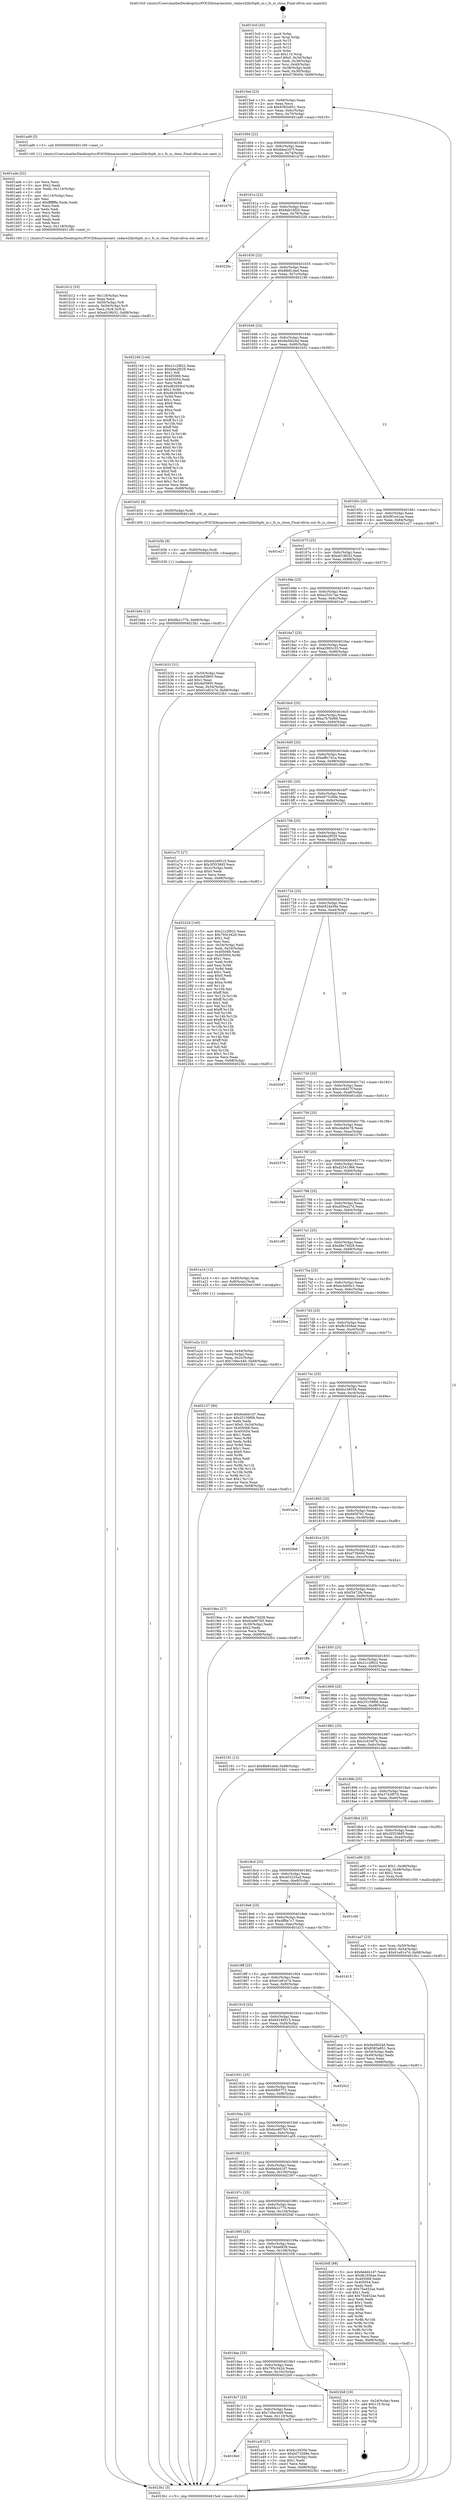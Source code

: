 digraph "0x4015c0" {
  label = "0x4015c0 (/mnt/c/Users/mathe/Desktop/tcc/POCII/binaries/extr_radare2librfspfs_io.c_fs_io_close_Final-ollvm.out::main(0))"
  labelloc = "t"
  node[shape=record]

  Entry [label="",width=0.3,height=0.3,shape=circle,fillcolor=black,style=filled]
  "0x4015ed" [label="{
     0x4015ed [23]\l
     | [instrs]\l
     &nbsp;&nbsp;0x4015ed \<+3\>: mov -0x68(%rbp),%eax\l
     &nbsp;&nbsp;0x4015f0 \<+2\>: mov %eax,%ecx\l
     &nbsp;&nbsp;0x4015f2 \<+6\>: sub $0x8383e951,%ecx\l
     &nbsp;&nbsp;0x4015f8 \<+3\>: mov %eax,-0x6c(%rbp)\l
     &nbsp;&nbsp;0x4015fb \<+3\>: mov %ecx,-0x70(%rbp)\l
     &nbsp;&nbsp;0x4015fe \<+6\>: je 0000000000401ad9 \<main+0x519\>\l
  }"]
  "0x401ad9" [label="{
     0x401ad9 [5]\l
     | [instrs]\l
     &nbsp;&nbsp;0x401ad9 \<+5\>: call 0000000000401160 \<next_i\>\l
     | [calls]\l
     &nbsp;&nbsp;0x401160 \{1\} (/mnt/c/Users/mathe/Desktop/tcc/POCII/binaries/extr_radare2librfspfs_io.c_fs_io_close_Final-ollvm.out::next_i)\l
  }"]
  "0x401604" [label="{
     0x401604 [22]\l
     | [instrs]\l
     &nbsp;&nbsp;0x401604 \<+5\>: jmp 0000000000401609 \<main+0x49\>\l
     &nbsp;&nbsp;0x401609 \<+3\>: mov -0x6c(%rbp),%eax\l
     &nbsp;&nbsp;0x40160c \<+5\>: sub $0x84ee347f,%eax\l
     &nbsp;&nbsp;0x401611 \<+3\>: mov %eax,-0x74(%rbp)\l
     &nbsp;&nbsp;0x401614 \<+6\>: je 0000000000401b70 \<main+0x5b0\>\l
  }"]
  Exit [label="",width=0.3,height=0.3,shape=circle,fillcolor=black,style=filled,peripheries=2]
  "0x401b70" [label="{
     0x401b70\l
  }", style=dashed]
  "0x40161a" [label="{
     0x40161a [22]\l
     | [instrs]\l
     &nbsp;&nbsp;0x40161a \<+5\>: jmp 000000000040161f \<main+0x5f\>\l
     &nbsp;&nbsp;0x40161f \<+3\>: mov -0x6c(%rbp),%eax\l
     &nbsp;&nbsp;0x401622 \<+5\>: sub $0x8ab16f20,%eax\l
     &nbsp;&nbsp;0x401627 \<+3\>: mov %eax,-0x78(%rbp)\l
     &nbsp;&nbsp;0x40162a \<+6\>: je 00000000004022fa \<main+0xd3a\>\l
  }"]
  "0x401b64" [label="{
     0x401b64 [12]\l
     | [instrs]\l
     &nbsp;&nbsp;0x401b64 \<+7\>: movl $0x6fa1c77b,-0x68(%rbp)\l
     &nbsp;&nbsp;0x401b6b \<+5\>: jmp 00000000004023b1 \<main+0xdf1\>\l
  }"]
  "0x4022fa" [label="{
     0x4022fa\l
  }", style=dashed]
  "0x401630" [label="{
     0x401630 [22]\l
     | [instrs]\l
     &nbsp;&nbsp;0x401630 \<+5\>: jmp 0000000000401635 \<main+0x75\>\l
     &nbsp;&nbsp;0x401635 \<+3\>: mov -0x6c(%rbp),%eax\l
     &nbsp;&nbsp;0x401638 \<+5\>: sub $0x8fe81ded,%eax\l
     &nbsp;&nbsp;0x40163d \<+3\>: mov %eax,-0x7c(%rbp)\l
     &nbsp;&nbsp;0x401640 \<+6\>: je 000000000040219d \<main+0xbdd\>\l
  }"]
  "0x401b5b" [label="{
     0x401b5b [9]\l
     | [instrs]\l
     &nbsp;&nbsp;0x401b5b \<+4\>: mov -0x50(%rbp),%rdi\l
     &nbsp;&nbsp;0x401b5f \<+5\>: call 0000000000401030 \<free@plt\>\l
     | [calls]\l
     &nbsp;&nbsp;0x401030 \{1\} (unknown)\l
  }"]
  "0x40219d" [label="{
     0x40219d [144]\l
     | [instrs]\l
     &nbsp;&nbsp;0x40219d \<+5\>: mov $0x21c2f922,%eax\l
     &nbsp;&nbsp;0x4021a2 \<+5\>: mov $0xb6e2f029,%ecx\l
     &nbsp;&nbsp;0x4021a7 \<+2\>: mov $0x1,%dl\l
     &nbsp;&nbsp;0x4021a9 \<+7\>: mov 0x405068,%esi\l
     &nbsp;&nbsp;0x4021b0 \<+7\>: mov 0x405054,%edi\l
     &nbsp;&nbsp;0x4021b7 \<+3\>: mov %esi,%r8d\l
     &nbsp;&nbsp;0x4021ba \<+7\>: add $0xd62659cf,%r8d\l
     &nbsp;&nbsp;0x4021c1 \<+4\>: sub $0x1,%r8d\l
     &nbsp;&nbsp;0x4021c5 \<+7\>: sub $0xd62659cf,%r8d\l
     &nbsp;&nbsp;0x4021cc \<+4\>: imul %r8d,%esi\l
     &nbsp;&nbsp;0x4021d0 \<+3\>: and $0x1,%esi\l
     &nbsp;&nbsp;0x4021d3 \<+3\>: cmp $0x0,%esi\l
     &nbsp;&nbsp;0x4021d6 \<+4\>: sete %r9b\l
     &nbsp;&nbsp;0x4021da \<+3\>: cmp $0xa,%edi\l
     &nbsp;&nbsp;0x4021dd \<+4\>: setl %r10b\l
     &nbsp;&nbsp;0x4021e1 \<+3\>: mov %r9b,%r11b\l
     &nbsp;&nbsp;0x4021e4 \<+4\>: xor $0xff,%r11b\l
     &nbsp;&nbsp;0x4021e8 \<+3\>: mov %r10b,%bl\l
     &nbsp;&nbsp;0x4021eb \<+3\>: xor $0xff,%bl\l
     &nbsp;&nbsp;0x4021ee \<+3\>: xor $0x0,%dl\l
     &nbsp;&nbsp;0x4021f1 \<+3\>: mov %r11b,%r14b\l
     &nbsp;&nbsp;0x4021f4 \<+4\>: and $0x0,%r14b\l
     &nbsp;&nbsp;0x4021f8 \<+3\>: and %dl,%r9b\l
     &nbsp;&nbsp;0x4021fb \<+3\>: mov %bl,%r15b\l
     &nbsp;&nbsp;0x4021fe \<+4\>: and $0x0,%r15b\l
     &nbsp;&nbsp;0x402202 \<+3\>: and %dl,%r10b\l
     &nbsp;&nbsp;0x402205 \<+3\>: or %r9b,%r14b\l
     &nbsp;&nbsp;0x402208 \<+3\>: or %r10b,%r15b\l
     &nbsp;&nbsp;0x40220b \<+3\>: xor %r15b,%r14b\l
     &nbsp;&nbsp;0x40220e \<+3\>: or %bl,%r11b\l
     &nbsp;&nbsp;0x402211 \<+4\>: xor $0xff,%r11b\l
     &nbsp;&nbsp;0x402215 \<+3\>: or $0x0,%dl\l
     &nbsp;&nbsp;0x402218 \<+3\>: and %dl,%r11b\l
     &nbsp;&nbsp;0x40221b \<+3\>: or %r11b,%r14b\l
     &nbsp;&nbsp;0x40221e \<+4\>: test $0x1,%r14b\l
     &nbsp;&nbsp;0x402222 \<+3\>: cmovne %ecx,%eax\l
     &nbsp;&nbsp;0x402225 \<+3\>: mov %eax,-0x68(%rbp)\l
     &nbsp;&nbsp;0x402228 \<+5\>: jmp 00000000004023b1 \<main+0xdf1\>\l
  }"]
  "0x401646" [label="{
     0x401646 [22]\l
     | [instrs]\l
     &nbsp;&nbsp;0x401646 \<+5\>: jmp 000000000040164b \<main+0x8b\>\l
     &nbsp;&nbsp;0x40164b \<+3\>: mov -0x6c(%rbp),%eax\l
     &nbsp;&nbsp;0x40164e \<+5\>: sub $0x9a5fd24d,%eax\l
     &nbsp;&nbsp;0x401653 \<+3\>: mov %eax,-0x80(%rbp)\l
     &nbsp;&nbsp;0x401656 \<+6\>: je 0000000000401b52 \<main+0x592\>\l
  }"]
  "0x401b12" [label="{
     0x401b12 [33]\l
     | [instrs]\l
     &nbsp;&nbsp;0x401b12 \<+6\>: mov -0x118(%rbp),%ecx\l
     &nbsp;&nbsp;0x401b18 \<+3\>: imul %eax,%ecx\l
     &nbsp;&nbsp;0x401b1b \<+4\>: mov -0x50(%rbp),%r8\l
     &nbsp;&nbsp;0x401b1f \<+4\>: movslq -0x54(%rbp),%r9\l
     &nbsp;&nbsp;0x401b23 \<+4\>: mov %ecx,(%r8,%r9,4)\l
     &nbsp;&nbsp;0x401b27 \<+7\>: movl $0xa019fc52,-0x68(%rbp)\l
     &nbsp;&nbsp;0x401b2e \<+5\>: jmp 00000000004023b1 \<main+0xdf1\>\l
  }"]
  "0x401b52" [label="{
     0x401b52 [9]\l
     | [instrs]\l
     &nbsp;&nbsp;0x401b52 \<+4\>: mov -0x50(%rbp),%rdi\l
     &nbsp;&nbsp;0x401b56 \<+5\>: call 0000000000401400 \<fs_io_close\>\l
     | [calls]\l
     &nbsp;&nbsp;0x401400 \{1\} (/mnt/c/Users/mathe/Desktop/tcc/POCII/binaries/extr_radare2librfspfs_io.c_fs_io_close_Final-ollvm.out::fs_io_close)\l
  }"]
  "0x40165c" [label="{
     0x40165c [25]\l
     | [instrs]\l
     &nbsp;&nbsp;0x40165c \<+5\>: jmp 0000000000401661 \<main+0xa1\>\l
     &nbsp;&nbsp;0x401661 \<+3\>: mov -0x6c(%rbp),%eax\l
     &nbsp;&nbsp;0x401664 \<+5\>: sub $0x9f1e41aa,%eax\l
     &nbsp;&nbsp;0x401669 \<+6\>: mov %eax,-0x84(%rbp)\l
     &nbsp;&nbsp;0x40166f \<+6\>: je 0000000000401e27 \<main+0x867\>\l
  }"]
  "0x401ade" [label="{
     0x401ade [52]\l
     | [instrs]\l
     &nbsp;&nbsp;0x401ade \<+2\>: xor %ecx,%ecx\l
     &nbsp;&nbsp;0x401ae0 \<+5\>: mov $0x2,%edx\l
     &nbsp;&nbsp;0x401ae5 \<+6\>: mov %edx,-0x114(%rbp)\l
     &nbsp;&nbsp;0x401aeb \<+1\>: cltd\l
     &nbsp;&nbsp;0x401aec \<+6\>: mov -0x114(%rbp),%esi\l
     &nbsp;&nbsp;0x401af2 \<+2\>: idiv %esi\l
     &nbsp;&nbsp;0x401af4 \<+6\>: imul $0xfffffffe,%edx,%edx\l
     &nbsp;&nbsp;0x401afa \<+2\>: mov %ecx,%edi\l
     &nbsp;&nbsp;0x401afc \<+2\>: sub %edx,%edi\l
     &nbsp;&nbsp;0x401afe \<+2\>: mov %ecx,%edx\l
     &nbsp;&nbsp;0x401b00 \<+3\>: sub $0x1,%edx\l
     &nbsp;&nbsp;0x401b03 \<+2\>: add %edx,%edi\l
     &nbsp;&nbsp;0x401b05 \<+2\>: sub %edi,%ecx\l
     &nbsp;&nbsp;0x401b07 \<+6\>: mov %ecx,-0x118(%rbp)\l
     &nbsp;&nbsp;0x401b0d \<+5\>: call 0000000000401160 \<next_i\>\l
     | [calls]\l
     &nbsp;&nbsp;0x401160 \{1\} (/mnt/c/Users/mathe/Desktop/tcc/POCII/binaries/extr_radare2librfspfs_io.c_fs_io_close_Final-ollvm.out::next_i)\l
  }"]
  "0x401e27" [label="{
     0x401e27\l
  }", style=dashed]
  "0x401675" [label="{
     0x401675 [25]\l
     | [instrs]\l
     &nbsp;&nbsp;0x401675 \<+5\>: jmp 000000000040167a \<main+0xba\>\l
     &nbsp;&nbsp;0x40167a \<+3\>: mov -0x6c(%rbp),%eax\l
     &nbsp;&nbsp;0x40167d \<+5\>: sub $0xa019fc52,%eax\l
     &nbsp;&nbsp;0x401682 \<+6\>: mov %eax,-0x88(%rbp)\l
     &nbsp;&nbsp;0x401688 \<+6\>: je 0000000000401b33 \<main+0x573\>\l
  }"]
  "0x401aa7" [label="{
     0x401aa7 [23]\l
     | [instrs]\l
     &nbsp;&nbsp;0x401aa7 \<+4\>: mov %rax,-0x50(%rbp)\l
     &nbsp;&nbsp;0x401aab \<+7\>: movl $0x0,-0x54(%rbp)\l
     &nbsp;&nbsp;0x401ab2 \<+7\>: movl $0x61e81e7d,-0x68(%rbp)\l
     &nbsp;&nbsp;0x401ab9 \<+5\>: jmp 00000000004023b1 \<main+0xdf1\>\l
  }"]
  "0x401b33" [label="{
     0x401b33 [31]\l
     | [instrs]\l
     &nbsp;&nbsp;0x401b33 \<+3\>: mov -0x54(%rbp),%eax\l
     &nbsp;&nbsp;0x401b36 \<+5\>: sub $0x4ef3905,%eax\l
     &nbsp;&nbsp;0x401b3b \<+3\>: add $0x1,%eax\l
     &nbsp;&nbsp;0x401b3e \<+5\>: add $0x4ef3905,%eax\l
     &nbsp;&nbsp;0x401b43 \<+3\>: mov %eax,-0x54(%rbp)\l
     &nbsp;&nbsp;0x401b46 \<+7\>: movl $0x61e81e7d,-0x68(%rbp)\l
     &nbsp;&nbsp;0x401b4d \<+5\>: jmp 00000000004023b1 \<main+0xdf1\>\l
  }"]
  "0x40168e" [label="{
     0x40168e [25]\l
     | [instrs]\l
     &nbsp;&nbsp;0x40168e \<+5\>: jmp 0000000000401693 \<main+0xd3\>\l
     &nbsp;&nbsp;0x401693 \<+3\>: mov -0x6c(%rbp),%eax\l
     &nbsp;&nbsp;0x401696 \<+5\>: sub $0xa253c7ae,%eax\l
     &nbsp;&nbsp;0x40169b \<+6\>: mov %eax,-0x8c(%rbp)\l
     &nbsp;&nbsp;0x4016a1 \<+6\>: je 0000000000401ec7 \<main+0x907\>\l
  }"]
  "0x4019e0" [label="{
     0x4019e0\l
  }", style=dashed]
  "0x401ec7" [label="{
     0x401ec7\l
  }", style=dashed]
  "0x4016a7" [label="{
     0x4016a7 [25]\l
     | [instrs]\l
     &nbsp;&nbsp;0x4016a7 \<+5\>: jmp 00000000004016ac \<main+0xec\>\l
     &nbsp;&nbsp;0x4016ac \<+3\>: mov -0x6c(%rbp),%eax\l
     &nbsp;&nbsp;0x4016af \<+5\>: sub $0xa2983c35,%eax\l
     &nbsp;&nbsp;0x4016b4 \<+6\>: mov %eax,-0x90(%rbp)\l
     &nbsp;&nbsp;0x4016ba \<+6\>: je 0000000000402306 \<main+0xd46\>\l
  }"]
  "0x401a3f" [label="{
     0x401a3f [27]\l
     | [instrs]\l
     &nbsp;&nbsp;0x401a3f \<+5\>: mov $0xfcc39356,%eax\l
     &nbsp;&nbsp;0x401a44 \<+5\>: mov $0xb073268e,%ecx\l
     &nbsp;&nbsp;0x401a49 \<+3\>: mov -0x2c(%rbp),%edx\l
     &nbsp;&nbsp;0x401a4c \<+3\>: cmp $0x1,%edx\l
     &nbsp;&nbsp;0x401a4f \<+3\>: cmovl %ecx,%eax\l
     &nbsp;&nbsp;0x401a52 \<+3\>: mov %eax,-0x68(%rbp)\l
     &nbsp;&nbsp;0x401a55 \<+5\>: jmp 00000000004023b1 \<main+0xdf1\>\l
  }"]
  "0x402306" [label="{
     0x402306\l
  }", style=dashed]
  "0x4016c0" [label="{
     0x4016c0 [25]\l
     | [instrs]\l
     &nbsp;&nbsp;0x4016c0 \<+5\>: jmp 00000000004016c5 \<main+0x105\>\l
     &nbsp;&nbsp;0x4016c5 \<+3\>: mov -0x6c(%rbp),%eax\l
     &nbsp;&nbsp;0x4016c8 \<+5\>: sub $0xa7b7bd96,%eax\l
     &nbsp;&nbsp;0x4016cd \<+6\>: mov %eax,-0x94(%rbp)\l
     &nbsp;&nbsp;0x4016d3 \<+6\>: je 0000000000401fe8 \<main+0xa28\>\l
  }"]
  "0x4019c7" [label="{
     0x4019c7 [25]\l
     | [instrs]\l
     &nbsp;&nbsp;0x4019c7 \<+5\>: jmp 00000000004019cc \<main+0x40c\>\l
     &nbsp;&nbsp;0x4019cc \<+3\>: mov -0x6c(%rbp),%eax\l
     &nbsp;&nbsp;0x4019cf \<+5\>: sub $0x7c9ec449,%eax\l
     &nbsp;&nbsp;0x4019d4 \<+6\>: mov %eax,-0x110(%rbp)\l
     &nbsp;&nbsp;0x4019da \<+6\>: je 0000000000401a3f \<main+0x47f\>\l
  }"]
  "0x401fe8" [label="{
     0x401fe8\l
  }", style=dashed]
  "0x4016d9" [label="{
     0x4016d9 [25]\l
     | [instrs]\l
     &nbsp;&nbsp;0x4016d9 \<+5\>: jmp 00000000004016de \<main+0x11e\>\l
     &nbsp;&nbsp;0x4016de \<+3\>: mov -0x6c(%rbp),%eax\l
     &nbsp;&nbsp;0x4016e1 \<+5\>: sub $0xaf8c7d1a,%eax\l
     &nbsp;&nbsp;0x4016e6 \<+6\>: mov %eax,-0x98(%rbp)\l
     &nbsp;&nbsp;0x4016ec \<+6\>: je 0000000000401db9 \<main+0x7f9\>\l
  }"]
  "0x4022b9" [label="{
     0x4022b9 [19]\l
     | [instrs]\l
     &nbsp;&nbsp;0x4022b9 \<+3\>: mov -0x24(%rbp),%eax\l
     &nbsp;&nbsp;0x4022bc \<+7\>: add $0x110,%rsp\l
     &nbsp;&nbsp;0x4022c3 \<+1\>: pop %rbx\l
     &nbsp;&nbsp;0x4022c4 \<+2\>: pop %r12\l
     &nbsp;&nbsp;0x4022c6 \<+2\>: pop %r14\l
     &nbsp;&nbsp;0x4022c8 \<+2\>: pop %r15\l
     &nbsp;&nbsp;0x4022ca \<+1\>: pop %rbp\l
     &nbsp;&nbsp;0x4022cb \<+1\>: ret\l
  }"]
  "0x401db9" [label="{
     0x401db9\l
  }", style=dashed]
  "0x4016f2" [label="{
     0x4016f2 [25]\l
     | [instrs]\l
     &nbsp;&nbsp;0x4016f2 \<+5\>: jmp 00000000004016f7 \<main+0x137\>\l
     &nbsp;&nbsp;0x4016f7 \<+3\>: mov -0x6c(%rbp),%eax\l
     &nbsp;&nbsp;0x4016fa \<+5\>: sub $0xb073268e,%eax\l
     &nbsp;&nbsp;0x4016ff \<+6\>: mov %eax,-0x9c(%rbp)\l
     &nbsp;&nbsp;0x401705 \<+6\>: je 0000000000401a75 \<main+0x4b5\>\l
  }"]
  "0x4019ae" [label="{
     0x4019ae [25]\l
     | [instrs]\l
     &nbsp;&nbsp;0x4019ae \<+5\>: jmp 00000000004019b3 \<main+0x3f3\>\l
     &nbsp;&nbsp;0x4019b3 \<+3\>: mov -0x6c(%rbp),%eax\l
     &nbsp;&nbsp;0x4019b6 \<+5\>: sub $0x795c342d,%eax\l
     &nbsp;&nbsp;0x4019bb \<+6\>: mov %eax,-0x10c(%rbp)\l
     &nbsp;&nbsp;0x4019c1 \<+6\>: je 00000000004022b9 \<main+0xcf9\>\l
  }"]
  "0x401a75" [label="{
     0x401a75 [27]\l
     | [instrs]\l
     &nbsp;&nbsp;0x401a75 \<+5\>: mov $0x64249515,%eax\l
     &nbsp;&nbsp;0x401a7a \<+5\>: mov $0x3f3538d5,%ecx\l
     &nbsp;&nbsp;0x401a7f \<+3\>: mov -0x2c(%rbp),%edx\l
     &nbsp;&nbsp;0x401a82 \<+3\>: cmp $0x0,%edx\l
     &nbsp;&nbsp;0x401a85 \<+3\>: cmove %ecx,%eax\l
     &nbsp;&nbsp;0x401a88 \<+3\>: mov %eax,-0x68(%rbp)\l
     &nbsp;&nbsp;0x401a8b \<+5\>: jmp 00000000004023b1 \<main+0xdf1\>\l
  }"]
  "0x40170b" [label="{
     0x40170b [25]\l
     | [instrs]\l
     &nbsp;&nbsp;0x40170b \<+5\>: jmp 0000000000401710 \<main+0x150\>\l
     &nbsp;&nbsp;0x401710 \<+3\>: mov -0x6c(%rbp),%eax\l
     &nbsp;&nbsp;0x401713 \<+5\>: sub $0xb6e2f029,%eax\l
     &nbsp;&nbsp;0x401718 \<+6\>: mov %eax,-0xa0(%rbp)\l
     &nbsp;&nbsp;0x40171e \<+6\>: je 000000000040222d \<main+0xc6d\>\l
  }"]
  "0x402358" [label="{
     0x402358\l
  }", style=dashed]
  "0x40222d" [label="{
     0x40222d [140]\l
     | [instrs]\l
     &nbsp;&nbsp;0x40222d \<+5\>: mov $0x21c2f922,%eax\l
     &nbsp;&nbsp;0x402232 \<+5\>: mov $0x795c342d,%ecx\l
     &nbsp;&nbsp;0x402237 \<+2\>: mov $0x1,%dl\l
     &nbsp;&nbsp;0x402239 \<+2\>: xor %esi,%esi\l
     &nbsp;&nbsp;0x40223b \<+3\>: mov -0x34(%rbp),%edi\l
     &nbsp;&nbsp;0x40223e \<+3\>: mov %edi,-0x24(%rbp)\l
     &nbsp;&nbsp;0x402241 \<+7\>: mov 0x405068,%edi\l
     &nbsp;&nbsp;0x402248 \<+8\>: mov 0x405054,%r8d\l
     &nbsp;&nbsp;0x402250 \<+3\>: sub $0x1,%esi\l
     &nbsp;&nbsp;0x402253 \<+3\>: mov %edi,%r9d\l
     &nbsp;&nbsp;0x402256 \<+3\>: add %esi,%r9d\l
     &nbsp;&nbsp;0x402259 \<+4\>: imul %r9d,%edi\l
     &nbsp;&nbsp;0x40225d \<+3\>: and $0x1,%edi\l
     &nbsp;&nbsp;0x402260 \<+3\>: cmp $0x0,%edi\l
     &nbsp;&nbsp;0x402263 \<+4\>: sete %r10b\l
     &nbsp;&nbsp;0x402267 \<+4\>: cmp $0xa,%r8d\l
     &nbsp;&nbsp;0x40226b \<+4\>: setl %r11b\l
     &nbsp;&nbsp;0x40226f \<+3\>: mov %r10b,%bl\l
     &nbsp;&nbsp;0x402272 \<+3\>: xor $0xff,%bl\l
     &nbsp;&nbsp;0x402275 \<+3\>: mov %r11b,%r14b\l
     &nbsp;&nbsp;0x402278 \<+4\>: xor $0xff,%r14b\l
     &nbsp;&nbsp;0x40227c \<+3\>: xor $0x1,%dl\l
     &nbsp;&nbsp;0x40227f \<+3\>: mov %bl,%r15b\l
     &nbsp;&nbsp;0x402282 \<+4\>: and $0xff,%r15b\l
     &nbsp;&nbsp;0x402286 \<+3\>: and %dl,%r10b\l
     &nbsp;&nbsp;0x402289 \<+3\>: mov %r14b,%r12b\l
     &nbsp;&nbsp;0x40228c \<+4\>: and $0xff,%r12b\l
     &nbsp;&nbsp;0x402290 \<+3\>: and %dl,%r11b\l
     &nbsp;&nbsp;0x402293 \<+3\>: or %r10b,%r15b\l
     &nbsp;&nbsp;0x402296 \<+3\>: or %r11b,%r12b\l
     &nbsp;&nbsp;0x402299 \<+3\>: xor %r12b,%r15b\l
     &nbsp;&nbsp;0x40229c \<+3\>: or %r14b,%bl\l
     &nbsp;&nbsp;0x40229f \<+3\>: xor $0xff,%bl\l
     &nbsp;&nbsp;0x4022a2 \<+3\>: or $0x1,%dl\l
     &nbsp;&nbsp;0x4022a5 \<+2\>: and %dl,%bl\l
     &nbsp;&nbsp;0x4022a7 \<+3\>: or %bl,%r15b\l
     &nbsp;&nbsp;0x4022aa \<+4\>: test $0x1,%r15b\l
     &nbsp;&nbsp;0x4022ae \<+3\>: cmovne %ecx,%eax\l
     &nbsp;&nbsp;0x4022b1 \<+3\>: mov %eax,-0x68(%rbp)\l
     &nbsp;&nbsp;0x4022b4 \<+5\>: jmp 00000000004023b1 \<main+0xdf1\>\l
  }"]
  "0x401724" [label="{
     0x401724 [25]\l
     | [instrs]\l
     &nbsp;&nbsp;0x401724 \<+5\>: jmp 0000000000401729 \<main+0x169\>\l
     &nbsp;&nbsp;0x401729 \<+3\>: mov -0x6c(%rbp),%eax\l
     &nbsp;&nbsp;0x40172c \<+5\>: sub $0xb924a59a,%eax\l
     &nbsp;&nbsp;0x401731 \<+6\>: mov %eax,-0xa4(%rbp)\l
     &nbsp;&nbsp;0x401737 \<+6\>: je 0000000000402047 \<main+0xa87\>\l
  }"]
  "0x401995" [label="{
     0x401995 [25]\l
     | [instrs]\l
     &nbsp;&nbsp;0x401995 \<+5\>: jmp 000000000040199a \<main+0x3da\>\l
     &nbsp;&nbsp;0x40199a \<+3\>: mov -0x6c(%rbp),%eax\l
     &nbsp;&nbsp;0x40199d \<+5\>: sub $0x740a6839,%eax\l
     &nbsp;&nbsp;0x4019a2 \<+6\>: mov %eax,-0x108(%rbp)\l
     &nbsp;&nbsp;0x4019a8 \<+6\>: je 0000000000402358 \<main+0xd98\>\l
  }"]
  "0x402047" [label="{
     0x402047\l
  }", style=dashed]
  "0x40173d" [label="{
     0x40173d [25]\l
     | [instrs]\l
     &nbsp;&nbsp;0x40173d \<+5\>: jmp 0000000000401742 \<main+0x182\>\l
     &nbsp;&nbsp;0x401742 \<+3\>: mov -0x6c(%rbp),%eax\l
     &nbsp;&nbsp;0x401745 \<+5\>: sub $0xccc6d27f,%eax\l
     &nbsp;&nbsp;0x40174a \<+6\>: mov %eax,-0xa8(%rbp)\l
     &nbsp;&nbsp;0x401750 \<+6\>: je 0000000000401dd4 \<main+0x814\>\l
  }"]
  "0x4020df" [label="{
     0x4020df [88]\l
     | [instrs]\l
     &nbsp;&nbsp;0x4020df \<+5\>: mov $0x6edd41d7,%eax\l
     &nbsp;&nbsp;0x4020e4 \<+5\>: mov $0xfb1656ae,%ecx\l
     &nbsp;&nbsp;0x4020e9 \<+7\>: mov 0x405068,%edx\l
     &nbsp;&nbsp;0x4020f0 \<+7\>: mov 0x405054,%esi\l
     &nbsp;&nbsp;0x4020f7 \<+2\>: mov %edx,%edi\l
     &nbsp;&nbsp;0x4020f9 \<+6\>: sub $0x75e452ae,%edi\l
     &nbsp;&nbsp;0x4020ff \<+3\>: sub $0x1,%edi\l
     &nbsp;&nbsp;0x402102 \<+6\>: add $0x75e452ae,%edi\l
     &nbsp;&nbsp;0x402108 \<+3\>: imul %edi,%edx\l
     &nbsp;&nbsp;0x40210b \<+3\>: and $0x1,%edx\l
     &nbsp;&nbsp;0x40210e \<+3\>: cmp $0x0,%edx\l
     &nbsp;&nbsp;0x402111 \<+4\>: sete %r8b\l
     &nbsp;&nbsp;0x402115 \<+3\>: cmp $0xa,%esi\l
     &nbsp;&nbsp;0x402118 \<+4\>: setl %r9b\l
     &nbsp;&nbsp;0x40211c \<+3\>: mov %r8b,%r10b\l
     &nbsp;&nbsp;0x40211f \<+3\>: and %r9b,%r10b\l
     &nbsp;&nbsp;0x402122 \<+3\>: xor %r9b,%r8b\l
     &nbsp;&nbsp;0x402125 \<+3\>: or %r8b,%r10b\l
     &nbsp;&nbsp;0x402128 \<+4\>: test $0x1,%r10b\l
     &nbsp;&nbsp;0x40212c \<+3\>: cmovne %ecx,%eax\l
     &nbsp;&nbsp;0x40212f \<+3\>: mov %eax,-0x68(%rbp)\l
     &nbsp;&nbsp;0x402132 \<+5\>: jmp 00000000004023b1 \<main+0xdf1\>\l
  }"]
  "0x401dd4" [label="{
     0x401dd4\l
  }", style=dashed]
  "0x401756" [label="{
     0x401756 [25]\l
     | [instrs]\l
     &nbsp;&nbsp;0x401756 \<+5\>: jmp 000000000040175b \<main+0x19b\>\l
     &nbsp;&nbsp;0x40175b \<+3\>: mov -0x6c(%rbp),%eax\l
     &nbsp;&nbsp;0x40175e \<+5\>: sub $0xcda84c78,%eax\l
     &nbsp;&nbsp;0x401763 \<+6\>: mov %eax,-0xac(%rbp)\l
     &nbsp;&nbsp;0x401769 \<+6\>: je 0000000000402379 \<main+0xdb9\>\l
  }"]
  "0x40197c" [label="{
     0x40197c [25]\l
     | [instrs]\l
     &nbsp;&nbsp;0x40197c \<+5\>: jmp 0000000000401981 \<main+0x3c1\>\l
     &nbsp;&nbsp;0x401981 \<+3\>: mov -0x6c(%rbp),%eax\l
     &nbsp;&nbsp;0x401984 \<+5\>: sub $0x6fa1c77b,%eax\l
     &nbsp;&nbsp;0x401989 \<+6\>: mov %eax,-0x104(%rbp)\l
     &nbsp;&nbsp;0x40198f \<+6\>: je 00000000004020df \<main+0xb1f\>\l
  }"]
  "0x402379" [label="{
     0x402379\l
  }", style=dashed]
  "0x40176f" [label="{
     0x40176f [25]\l
     | [instrs]\l
     &nbsp;&nbsp;0x40176f \<+5\>: jmp 0000000000401774 \<main+0x1b4\>\l
     &nbsp;&nbsp;0x401774 \<+3\>: mov -0x6c(%rbp),%eax\l
     &nbsp;&nbsp;0x401777 \<+5\>: sub $0xd2541966,%eax\l
     &nbsp;&nbsp;0x40177c \<+6\>: mov %eax,-0xb0(%rbp)\l
     &nbsp;&nbsp;0x401782 \<+6\>: je 0000000000401f4d \<main+0x98d\>\l
  }"]
  "0x402397" [label="{
     0x402397\l
  }", style=dashed]
  "0x401f4d" [label="{
     0x401f4d\l
  }", style=dashed]
  "0x401788" [label="{
     0x401788 [25]\l
     | [instrs]\l
     &nbsp;&nbsp;0x401788 \<+5\>: jmp 000000000040178d \<main+0x1cd\>\l
     &nbsp;&nbsp;0x40178d \<+3\>: mov -0x6c(%rbp),%eax\l
     &nbsp;&nbsp;0x401790 \<+5\>: sub $0xd50ea27d,%eax\l
     &nbsp;&nbsp;0x401795 \<+6\>: mov %eax,-0xb4(%rbp)\l
     &nbsp;&nbsp;0x40179b \<+6\>: je 0000000000401c85 \<main+0x6c5\>\l
  }"]
  "0x401963" [label="{
     0x401963 [25]\l
     | [instrs]\l
     &nbsp;&nbsp;0x401963 \<+5\>: jmp 0000000000401968 \<main+0x3a8\>\l
     &nbsp;&nbsp;0x401968 \<+3\>: mov -0x6c(%rbp),%eax\l
     &nbsp;&nbsp;0x40196b \<+5\>: sub $0x6edd41d7,%eax\l
     &nbsp;&nbsp;0x401970 \<+6\>: mov %eax,-0x100(%rbp)\l
     &nbsp;&nbsp;0x401976 \<+6\>: je 0000000000402397 \<main+0xdd7\>\l
  }"]
  "0x401c85" [label="{
     0x401c85\l
  }", style=dashed]
  "0x4017a1" [label="{
     0x4017a1 [25]\l
     | [instrs]\l
     &nbsp;&nbsp;0x4017a1 \<+5\>: jmp 00000000004017a6 \<main+0x1e6\>\l
     &nbsp;&nbsp;0x4017a6 \<+3\>: mov -0x6c(%rbp),%eax\l
     &nbsp;&nbsp;0x4017a9 \<+5\>: sub $0xd9e73d28,%eax\l
     &nbsp;&nbsp;0x4017ae \<+6\>: mov %eax,-0xb8(%rbp)\l
     &nbsp;&nbsp;0x4017b4 \<+6\>: je 0000000000401a1d \<main+0x45d\>\l
  }"]
  "0x401a05" [label="{
     0x401a05\l
  }", style=dashed]
  "0x401a1d" [label="{
     0x401a1d [13]\l
     | [instrs]\l
     &nbsp;&nbsp;0x401a1d \<+4\>: mov -0x40(%rbp),%rax\l
     &nbsp;&nbsp;0x401a21 \<+4\>: mov 0x8(%rax),%rdi\l
     &nbsp;&nbsp;0x401a25 \<+5\>: call 0000000000401060 \<atoi@plt\>\l
     | [calls]\l
     &nbsp;&nbsp;0x401060 \{1\} (unknown)\l
  }"]
  "0x4017ba" [label="{
     0x4017ba [25]\l
     | [instrs]\l
     &nbsp;&nbsp;0x4017ba \<+5\>: jmp 00000000004017bf \<main+0x1ff\>\l
     &nbsp;&nbsp;0x4017bf \<+3\>: mov -0x6c(%rbp),%eax\l
     &nbsp;&nbsp;0x4017c2 \<+5\>: sub $0xec4d00c1,%eax\l
     &nbsp;&nbsp;0x4017c7 \<+6\>: mov %eax,-0xbc(%rbp)\l
     &nbsp;&nbsp;0x4017cd \<+6\>: je 00000000004020ce \<main+0xb0e\>\l
  }"]
  "0x40194a" [label="{
     0x40194a [25]\l
     | [instrs]\l
     &nbsp;&nbsp;0x40194a \<+5\>: jmp 000000000040194f \<main+0x38f\>\l
     &nbsp;&nbsp;0x40194f \<+3\>: mov -0x6c(%rbp),%eax\l
     &nbsp;&nbsp;0x401952 \<+5\>: sub $0x6ca907b5,%eax\l
     &nbsp;&nbsp;0x401957 \<+6\>: mov %eax,-0xfc(%rbp)\l
     &nbsp;&nbsp;0x40195d \<+6\>: je 0000000000401a05 \<main+0x445\>\l
  }"]
  "0x4020ce" [label="{
     0x4020ce\l
  }", style=dashed]
  "0x4017d3" [label="{
     0x4017d3 [25]\l
     | [instrs]\l
     &nbsp;&nbsp;0x4017d3 \<+5\>: jmp 00000000004017d8 \<main+0x218\>\l
     &nbsp;&nbsp;0x4017d8 \<+3\>: mov -0x6c(%rbp),%eax\l
     &nbsp;&nbsp;0x4017db \<+5\>: sub $0xfb1656ae,%eax\l
     &nbsp;&nbsp;0x4017e0 \<+6\>: mov %eax,-0xc0(%rbp)\l
     &nbsp;&nbsp;0x4017e6 \<+6\>: je 0000000000402137 \<main+0xb77\>\l
  }"]
  "0x4022cc" [label="{
     0x4022cc\l
  }", style=dashed]
  "0x402137" [label="{
     0x402137 [90]\l
     | [instrs]\l
     &nbsp;&nbsp;0x402137 \<+5\>: mov $0x6edd41d7,%eax\l
     &nbsp;&nbsp;0x40213c \<+5\>: mov $0x25159f06,%ecx\l
     &nbsp;&nbsp;0x402141 \<+2\>: xor %edx,%edx\l
     &nbsp;&nbsp;0x402143 \<+7\>: movl $0x0,-0x34(%rbp)\l
     &nbsp;&nbsp;0x40214a \<+7\>: mov 0x405068,%esi\l
     &nbsp;&nbsp;0x402151 \<+7\>: mov 0x405054,%edi\l
     &nbsp;&nbsp;0x402158 \<+3\>: sub $0x1,%edx\l
     &nbsp;&nbsp;0x40215b \<+3\>: mov %esi,%r8d\l
     &nbsp;&nbsp;0x40215e \<+3\>: add %edx,%r8d\l
     &nbsp;&nbsp;0x402161 \<+4\>: imul %r8d,%esi\l
     &nbsp;&nbsp;0x402165 \<+3\>: and $0x1,%esi\l
     &nbsp;&nbsp;0x402168 \<+3\>: cmp $0x0,%esi\l
     &nbsp;&nbsp;0x40216b \<+4\>: sete %r9b\l
     &nbsp;&nbsp;0x40216f \<+3\>: cmp $0xa,%edi\l
     &nbsp;&nbsp;0x402172 \<+4\>: setl %r10b\l
     &nbsp;&nbsp;0x402176 \<+3\>: mov %r9b,%r11b\l
     &nbsp;&nbsp;0x402179 \<+3\>: and %r10b,%r11b\l
     &nbsp;&nbsp;0x40217c \<+3\>: xor %r10b,%r9b\l
     &nbsp;&nbsp;0x40217f \<+3\>: or %r9b,%r11b\l
     &nbsp;&nbsp;0x402182 \<+4\>: test $0x1,%r11b\l
     &nbsp;&nbsp;0x402186 \<+3\>: cmovne %ecx,%eax\l
     &nbsp;&nbsp;0x402189 \<+3\>: mov %eax,-0x68(%rbp)\l
     &nbsp;&nbsp;0x40218c \<+5\>: jmp 00000000004023b1 \<main+0xdf1\>\l
  }"]
  "0x4017ec" [label="{
     0x4017ec [25]\l
     | [instrs]\l
     &nbsp;&nbsp;0x4017ec \<+5\>: jmp 00000000004017f1 \<main+0x231\>\l
     &nbsp;&nbsp;0x4017f1 \<+3\>: mov -0x6c(%rbp),%eax\l
     &nbsp;&nbsp;0x4017f4 \<+5\>: sub $0xfcc39356,%eax\l
     &nbsp;&nbsp;0x4017f9 \<+6\>: mov %eax,-0xc4(%rbp)\l
     &nbsp;&nbsp;0x4017ff \<+6\>: je 0000000000401a5a \<main+0x49a\>\l
  }"]
  "0x401931" [label="{
     0x401931 [25]\l
     | [instrs]\l
     &nbsp;&nbsp;0x401931 \<+5\>: jmp 0000000000401936 \<main+0x376\>\l
     &nbsp;&nbsp;0x401936 \<+3\>: mov -0x6c(%rbp),%eax\l
     &nbsp;&nbsp;0x401939 \<+5\>: sub $0x64f95772,%eax\l
     &nbsp;&nbsp;0x40193e \<+6\>: mov %eax,-0xf8(%rbp)\l
     &nbsp;&nbsp;0x401944 \<+6\>: je 00000000004022cc \<main+0xd0c\>\l
  }"]
  "0x401a5a" [label="{
     0x401a5a\l
  }", style=dashed]
  "0x401805" [label="{
     0x401805 [25]\l
     | [instrs]\l
     &nbsp;&nbsp;0x401805 \<+5\>: jmp 000000000040180a \<main+0x24a\>\l
     &nbsp;&nbsp;0x40180a \<+3\>: mov -0x6c(%rbp),%eax\l
     &nbsp;&nbsp;0x40180d \<+5\>: sub $0x665f781,%eax\l
     &nbsp;&nbsp;0x401812 \<+6\>: mov %eax,-0xc8(%rbp)\l
     &nbsp;&nbsp;0x401818 \<+6\>: je 00000000004020b6 \<main+0xaf6\>\l
  }"]
  "0x4020c2" [label="{
     0x4020c2\l
  }", style=dashed]
  "0x4020b6" [label="{
     0x4020b6\l
  }", style=dashed]
  "0x40181e" [label="{
     0x40181e [25]\l
     | [instrs]\l
     &nbsp;&nbsp;0x40181e \<+5\>: jmp 0000000000401823 \<main+0x263\>\l
     &nbsp;&nbsp;0x401823 \<+3\>: mov -0x6c(%rbp),%eax\l
     &nbsp;&nbsp;0x401826 \<+5\>: sub $0xd736404,%eax\l
     &nbsp;&nbsp;0x40182b \<+6\>: mov %eax,-0xcc(%rbp)\l
     &nbsp;&nbsp;0x401831 \<+6\>: je 00000000004019ea \<main+0x42a\>\l
  }"]
  "0x401918" [label="{
     0x401918 [25]\l
     | [instrs]\l
     &nbsp;&nbsp;0x401918 \<+5\>: jmp 000000000040191d \<main+0x35d\>\l
     &nbsp;&nbsp;0x40191d \<+3\>: mov -0x6c(%rbp),%eax\l
     &nbsp;&nbsp;0x401920 \<+5\>: sub $0x64249515,%eax\l
     &nbsp;&nbsp;0x401925 \<+6\>: mov %eax,-0xf4(%rbp)\l
     &nbsp;&nbsp;0x40192b \<+6\>: je 00000000004020c2 \<main+0xb02\>\l
  }"]
  "0x4019ea" [label="{
     0x4019ea [27]\l
     | [instrs]\l
     &nbsp;&nbsp;0x4019ea \<+5\>: mov $0xd9e73d28,%eax\l
     &nbsp;&nbsp;0x4019ef \<+5\>: mov $0x6ca907b5,%ecx\l
     &nbsp;&nbsp;0x4019f4 \<+3\>: mov -0x30(%rbp),%edx\l
     &nbsp;&nbsp;0x4019f7 \<+3\>: cmp $0x2,%edx\l
     &nbsp;&nbsp;0x4019fa \<+3\>: cmovne %ecx,%eax\l
     &nbsp;&nbsp;0x4019fd \<+3\>: mov %eax,-0x68(%rbp)\l
     &nbsp;&nbsp;0x401a00 \<+5\>: jmp 00000000004023b1 \<main+0xdf1\>\l
  }"]
  "0x401837" [label="{
     0x401837 [25]\l
     | [instrs]\l
     &nbsp;&nbsp;0x401837 \<+5\>: jmp 000000000040183c \<main+0x27c\>\l
     &nbsp;&nbsp;0x40183c \<+3\>: mov -0x6c(%rbp),%eax\l
     &nbsp;&nbsp;0x40183f \<+5\>: sub $0xf3472fe,%eax\l
     &nbsp;&nbsp;0x401844 \<+6\>: mov %eax,-0xd0(%rbp)\l
     &nbsp;&nbsp;0x40184a \<+6\>: je 0000000000401ff4 \<main+0xa34\>\l
  }"]
  "0x4023b1" [label="{
     0x4023b1 [5]\l
     | [instrs]\l
     &nbsp;&nbsp;0x4023b1 \<+5\>: jmp 00000000004015ed \<main+0x2d\>\l
  }"]
  "0x4015c0" [label="{
     0x4015c0 [45]\l
     | [instrs]\l
     &nbsp;&nbsp;0x4015c0 \<+1\>: push %rbp\l
     &nbsp;&nbsp;0x4015c1 \<+3\>: mov %rsp,%rbp\l
     &nbsp;&nbsp;0x4015c4 \<+2\>: push %r15\l
     &nbsp;&nbsp;0x4015c6 \<+2\>: push %r14\l
     &nbsp;&nbsp;0x4015c8 \<+2\>: push %r12\l
     &nbsp;&nbsp;0x4015ca \<+1\>: push %rbx\l
     &nbsp;&nbsp;0x4015cb \<+7\>: sub $0x110,%rsp\l
     &nbsp;&nbsp;0x4015d2 \<+7\>: movl $0x0,-0x34(%rbp)\l
     &nbsp;&nbsp;0x4015d9 \<+3\>: mov %edi,-0x38(%rbp)\l
     &nbsp;&nbsp;0x4015dc \<+4\>: mov %rsi,-0x40(%rbp)\l
     &nbsp;&nbsp;0x4015e0 \<+3\>: mov -0x38(%rbp),%edi\l
     &nbsp;&nbsp;0x4015e3 \<+3\>: mov %edi,-0x30(%rbp)\l
     &nbsp;&nbsp;0x4015e6 \<+7\>: movl $0xd736404,-0x68(%rbp)\l
  }"]
  "0x401a2a" [label="{
     0x401a2a [21]\l
     | [instrs]\l
     &nbsp;&nbsp;0x401a2a \<+3\>: mov %eax,-0x44(%rbp)\l
     &nbsp;&nbsp;0x401a2d \<+3\>: mov -0x44(%rbp),%eax\l
     &nbsp;&nbsp;0x401a30 \<+3\>: mov %eax,-0x2c(%rbp)\l
     &nbsp;&nbsp;0x401a33 \<+7\>: movl $0x7c9ec449,-0x68(%rbp)\l
     &nbsp;&nbsp;0x401a3a \<+5\>: jmp 00000000004023b1 \<main+0xdf1\>\l
  }"]
  "0x401abe" [label="{
     0x401abe [27]\l
     | [instrs]\l
     &nbsp;&nbsp;0x401abe \<+5\>: mov $0x9a5fd24d,%eax\l
     &nbsp;&nbsp;0x401ac3 \<+5\>: mov $0x8383e951,%ecx\l
     &nbsp;&nbsp;0x401ac8 \<+3\>: mov -0x54(%rbp),%edx\l
     &nbsp;&nbsp;0x401acb \<+3\>: cmp -0x48(%rbp),%edx\l
     &nbsp;&nbsp;0x401ace \<+3\>: cmovl %ecx,%eax\l
     &nbsp;&nbsp;0x401ad1 \<+3\>: mov %eax,-0x68(%rbp)\l
     &nbsp;&nbsp;0x401ad4 \<+5\>: jmp 00000000004023b1 \<main+0xdf1\>\l
  }"]
  "0x401ff4" [label="{
     0x401ff4\l
  }", style=dashed]
  "0x401850" [label="{
     0x401850 [25]\l
     | [instrs]\l
     &nbsp;&nbsp;0x401850 \<+5\>: jmp 0000000000401855 \<main+0x295\>\l
     &nbsp;&nbsp;0x401855 \<+3\>: mov -0x6c(%rbp),%eax\l
     &nbsp;&nbsp;0x401858 \<+5\>: sub $0x21c2f922,%eax\l
     &nbsp;&nbsp;0x40185d \<+6\>: mov %eax,-0xd4(%rbp)\l
     &nbsp;&nbsp;0x401863 \<+6\>: je 00000000004023aa \<main+0xdea\>\l
  }"]
  "0x4018ff" [label="{
     0x4018ff [25]\l
     | [instrs]\l
     &nbsp;&nbsp;0x4018ff \<+5\>: jmp 0000000000401904 \<main+0x344\>\l
     &nbsp;&nbsp;0x401904 \<+3\>: mov -0x6c(%rbp),%eax\l
     &nbsp;&nbsp;0x401907 \<+5\>: sub $0x61e81e7d,%eax\l
     &nbsp;&nbsp;0x40190c \<+6\>: mov %eax,-0xf0(%rbp)\l
     &nbsp;&nbsp;0x401912 \<+6\>: je 0000000000401abe \<main+0x4fe\>\l
  }"]
  "0x4023aa" [label="{
     0x4023aa\l
  }", style=dashed]
  "0x401869" [label="{
     0x401869 [25]\l
     | [instrs]\l
     &nbsp;&nbsp;0x401869 \<+5\>: jmp 000000000040186e \<main+0x2ae\>\l
     &nbsp;&nbsp;0x40186e \<+3\>: mov -0x6c(%rbp),%eax\l
     &nbsp;&nbsp;0x401871 \<+5\>: sub $0x25159f06,%eax\l
     &nbsp;&nbsp;0x401876 \<+6\>: mov %eax,-0xd8(%rbp)\l
     &nbsp;&nbsp;0x40187c \<+6\>: je 0000000000402191 \<main+0xbd1\>\l
  }"]
  "0x401d15" [label="{
     0x401d15\l
  }", style=dashed]
  "0x402191" [label="{
     0x402191 [12]\l
     | [instrs]\l
     &nbsp;&nbsp;0x402191 \<+7\>: movl $0x8fe81ded,-0x68(%rbp)\l
     &nbsp;&nbsp;0x402198 \<+5\>: jmp 00000000004023b1 \<main+0xdf1\>\l
  }"]
  "0x401882" [label="{
     0x401882 [25]\l
     | [instrs]\l
     &nbsp;&nbsp;0x401882 \<+5\>: jmp 0000000000401887 \<main+0x2c7\>\l
     &nbsp;&nbsp;0x401887 \<+3\>: mov -0x6c(%rbp),%eax\l
     &nbsp;&nbsp;0x40188a \<+5\>: sub $0x2c434f7b,%eax\l
     &nbsp;&nbsp;0x40188f \<+6\>: mov %eax,-0xdc(%rbp)\l
     &nbsp;&nbsp;0x401895 \<+6\>: je 0000000000401ebb \<main+0x8fb\>\l
  }"]
  "0x4018e6" [label="{
     0x4018e6 [25]\l
     | [instrs]\l
     &nbsp;&nbsp;0x4018e6 \<+5\>: jmp 00000000004018eb \<main+0x32b\>\l
     &nbsp;&nbsp;0x4018eb \<+3\>: mov -0x6c(%rbp),%eax\l
     &nbsp;&nbsp;0x4018ee \<+5\>: sub $0x4ff9a7c7,%eax\l
     &nbsp;&nbsp;0x4018f3 \<+6\>: mov %eax,-0xec(%rbp)\l
     &nbsp;&nbsp;0x4018f9 \<+6\>: je 0000000000401d15 \<main+0x755\>\l
  }"]
  "0x401ebb" [label="{
     0x401ebb\l
  }", style=dashed]
  "0x40189b" [label="{
     0x40189b [25]\l
     | [instrs]\l
     &nbsp;&nbsp;0x40189b \<+5\>: jmp 00000000004018a0 \<main+0x2e0\>\l
     &nbsp;&nbsp;0x4018a0 \<+3\>: mov -0x6c(%rbp),%eax\l
     &nbsp;&nbsp;0x4018a3 \<+5\>: sub $0x3743f070,%eax\l
     &nbsp;&nbsp;0x4018a8 \<+6\>: mov %eax,-0xe0(%rbp)\l
     &nbsp;&nbsp;0x4018ae \<+6\>: je 0000000000401c79 \<main+0x6b9\>\l
  }"]
  "0x401c00" [label="{
     0x401c00\l
  }", style=dashed]
  "0x401c79" [label="{
     0x401c79\l
  }", style=dashed]
  "0x4018b4" [label="{
     0x4018b4 [25]\l
     | [instrs]\l
     &nbsp;&nbsp;0x4018b4 \<+5\>: jmp 00000000004018b9 \<main+0x2f9\>\l
     &nbsp;&nbsp;0x4018b9 \<+3\>: mov -0x6c(%rbp),%eax\l
     &nbsp;&nbsp;0x4018bc \<+5\>: sub $0x3f3538d5,%eax\l
     &nbsp;&nbsp;0x4018c1 \<+6\>: mov %eax,-0xe4(%rbp)\l
     &nbsp;&nbsp;0x4018c7 \<+6\>: je 0000000000401a90 \<main+0x4d0\>\l
  }"]
  "0x4018cd" [label="{
     0x4018cd [25]\l
     | [instrs]\l
     &nbsp;&nbsp;0x4018cd \<+5\>: jmp 00000000004018d2 \<main+0x312\>\l
     &nbsp;&nbsp;0x4018d2 \<+3\>: mov -0x6c(%rbp),%eax\l
     &nbsp;&nbsp;0x4018d5 \<+5\>: sub $0x403225a4,%eax\l
     &nbsp;&nbsp;0x4018da \<+6\>: mov %eax,-0xe8(%rbp)\l
     &nbsp;&nbsp;0x4018e0 \<+6\>: je 0000000000401c00 \<main+0x640\>\l
  }"]
  "0x401a90" [label="{
     0x401a90 [23]\l
     | [instrs]\l
     &nbsp;&nbsp;0x401a90 \<+7\>: movl $0x1,-0x48(%rbp)\l
     &nbsp;&nbsp;0x401a97 \<+4\>: movslq -0x48(%rbp),%rax\l
     &nbsp;&nbsp;0x401a9b \<+4\>: shl $0x2,%rax\l
     &nbsp;&nbsp;0x401a9f \<+3\>: mov %rax,%rdi\l
     &nbsp;&nbsp;0x401aa2 \<+5\>: call 0000000000401050 \<malloc@plt\>\l
     | [calls]\l
     &nbsp;&nbsp;0x401050 \{1\} (unknown)\l
  }"]
  Entry -> "0x4015c0" [label=" 1"]
  "0x4015ed" -> "0x401ad9" [label=" 1"]
  "0x4015ed" -> "0x401604" [label=" 15"]
  "0x4022b9" -> Exit [label=" 1"]
  "0x401604" -> "0x401b70" [label=" 0"]
  "0x401604" -> "0x40161a" [label=" 15"]
  "0x40222d" -> "0x4023b1" [label=" 1"]
  "0x40161a" -> "0x4022fa" [label=" 0"]
  "0x40161a" -> "0x401630" [label=" 15"]
  "0x40219d" -> "0x4023b1" [label=" 1"]
  "0x401630" -> "0x40219d" [label=" 1"]
  "0x401630" -> "0x401646" [label=" 14"]
  "0x402191" -> "0x4023b1" [label=" 1"]
  "0x401646" -> "0x401b52" [label=" 1"]
  "0x401646" -> "0x40165c" [label=" 13"]
  "0x402137" -> "0x4023b1" [label=" 1"]
  "0x40165c" -> "0x401e27" [label=" 0"]
  "0x40165c" -> "0x401675" [label=" 13"]
  "0x4020df" -> "0x4023b1" [label=" 1"]
  "0x401675" -> "0x401b33" [label=" 1"]
  "0x401675" -> "0x40168e" [label=" 12"]
  "0x401b64" -> "0x4023b1" [label=" 1"]
  "0x40168e" -> "0x401ec7" [label=" 0"]
  "0x40168e" -> "0x4016a7" [label=" 12"]
  "0x401b5b" -> "0x401b64" [label=" 1"]
  "0x4016a7" -> "0x402306" [label=" 0"]
  "0x4016a7" -> "0x4016c0" [label=" 12"]
  "0x401b52" -> "0x401b5b" [label=" 1"]
  "0x4016c0" -> "0x401fe8" [label=" 0"]
  "0x4016c0" -> "0x4016d9" [label=" 12"]
  "0x401b12" -> "0x4023b1" [label=" 1"]
  "0x4016d9" -> "0x401db9" [label=" 0"]
  "0x4016d9" -> "0x4016f2" [label=" 12"]
  "0x401ade" -> "0x401b12" [label=" 1"]
  "0x4016f2" -> "0x401a75" [label=" 1"]
  "0x4016f2" -> "0x40170b" [label=" 11"]
  "0x401abe" -> "0x4023b1" [label=" 2"]
  "0x40170b" -> "0x40222d" [label=" 1"]
  "0x40170b" -> "0x401724" [label=" 10"]
  "0x401aa7" -> "0x4023b1" [label=" 1"]
  "0x401724" -> "0x402047" [label=" 0"]
  "0x401724" -> "0x40173d" [label=" 10"]
  "0x401a75" -> "0x4023b1" [label=" 1"]
  "0x40173d" -> "0x401dd4" [label=" 0"]
  "0x40173d" -> "0x401756" [label=" 10"]
  "0x401a3f" -> "0x4023b1" [label=" 1"]
  "0x401756" -> "0x402379" [label=" 0"]
  "0x401756" -> "0x40176f" [label=" 10"]
  "0x4019c7" -> "0x401a3f" [label=" 1"]
  "0x40176f" -> "0x401f4d" [label=" 0"]
  "0x40176f" -> "0x401788" [label=" 10"]
  "0x401b33" -> "0x4023b1" [label=" 1"]
  "0x401788" -> "0x401c85" [label=" 0"]
  "0x401788" -> "0x4017a1" [label=" 10"]
  "0x4019ae" -> "0x4022b9" [label=" 1"]
  "0x4017a1" -> "0x401a1d" [label=" 1"]
  "0x4017a1" -> "0x4017ba" [label=" 9"]
  "0x401ad9" -> "0x401ade" [label=" 1"]
  "0x4017ba" -> "0x4020ce" [label=" 0"]
  "0x4017ba" -> "0x4017d3" [label=" 9"]
  "0x401995" -> "0x402358" [label=" 0"]
  "0x4017d3" -> "0x402137" [label=" 1"]
  "0x4017d3" -> "0x4017ec" [label=" 8"]
  "0x401a90" -> "0x401aa7" [label=" 1"]
  "0x4017ec" -> "0x401a5a" [label=" 0"]
  "0x4017ec" -> "0x401805" [label=" 8"]
  "0x40197c" -> "0x4020df" [label=" 1"]
  "0x401805" -> "0x4020b6" [label=" 0"]
  "0x401805" -> "0x40181e" [label=" 8"]
  "0x4019c7" -> "0x4019e0" [label=" 0"]
  "0x40181e" -> "0x4019ea" [label=" 1"]
  "0x40181e" -> "0x401837" [label=" 7"]
  "0x4019ea" -> "0x4023b1" [label=" 1"]
  "0x4015c0" -> "0x4015ed" [label=" 1"]
  "0x4023b1" -> "0x4015ed" [label=" 15"]
  "0x401a1d" -> "0x401a2a" [label=" 1"]
  "0x401a2a" -> "0x4023b1" [label=" 1"]
  "0x401963" -> "0x402397" [label=" 0"]
  "0x401837" -> "0x401ff4" [label=" 0"]
  "0x401837" -> "0x401850" [label=" 7"]
  "0x4019ae" -> "0x4019c7" [label=" 1"]
  "0x401850" -> "0x4023aa" [label=" 0"]
  "0x401850" -> "0x401869" [label=" 7"]
  "0x40194a" -> "0x401a05" [label=" 0"]
  "0x401869" -> "0x402191" [label=" 1"]
  "0x401869" -> "0x401882" [label=" 6"]
  "0x401995" -> "0x4019ae" [label=" 2"]
  "0x401882" -> "0x401ebb" [label=" 0"]
  "0x401882" -> "0x40189b" [label=" 6"]
  "0x401931" -> "0x4022cc" [label=" 0"]
  "0x40189b" -> "0x401c79" [label=" 0"]
  "0x40189b" -> "0x4018b4" [label=" 6"]
  "0x40197c" -> "0x401995" [label=" 2"]
  "0x4018b4" -> "0x401a90" [label=" 1"]
  "0x4018b4" -> "0x4018cd" [label=" 5"]
  "0x401918" -> "0x401931" [label=" 3"]
  "0x4018cd" -> "0x401c00" [label=" 0"]
  "0x4018cd" -> "0x4018e6" [label=" 5"]
  "0x401931" -> "0x40194a" [label=" 3"]
  "0x4018e6" -> "0x401d15" [label=" 0"]
  "0x4018e6" -> "0x4018ff" [label=" 5"]
  "0x40194a" -> "0x401963" [label=" 3"]
  "0x4018ff" -> "0x401abe" [label=" 2"]
  "0x4018ff" -> "0x401918" [label=" 3"]
  "0x401963" -> "0x40197c" [label=" 3"]
  "0x401918" -> "0x4020c2" [label=" 0"]
}
